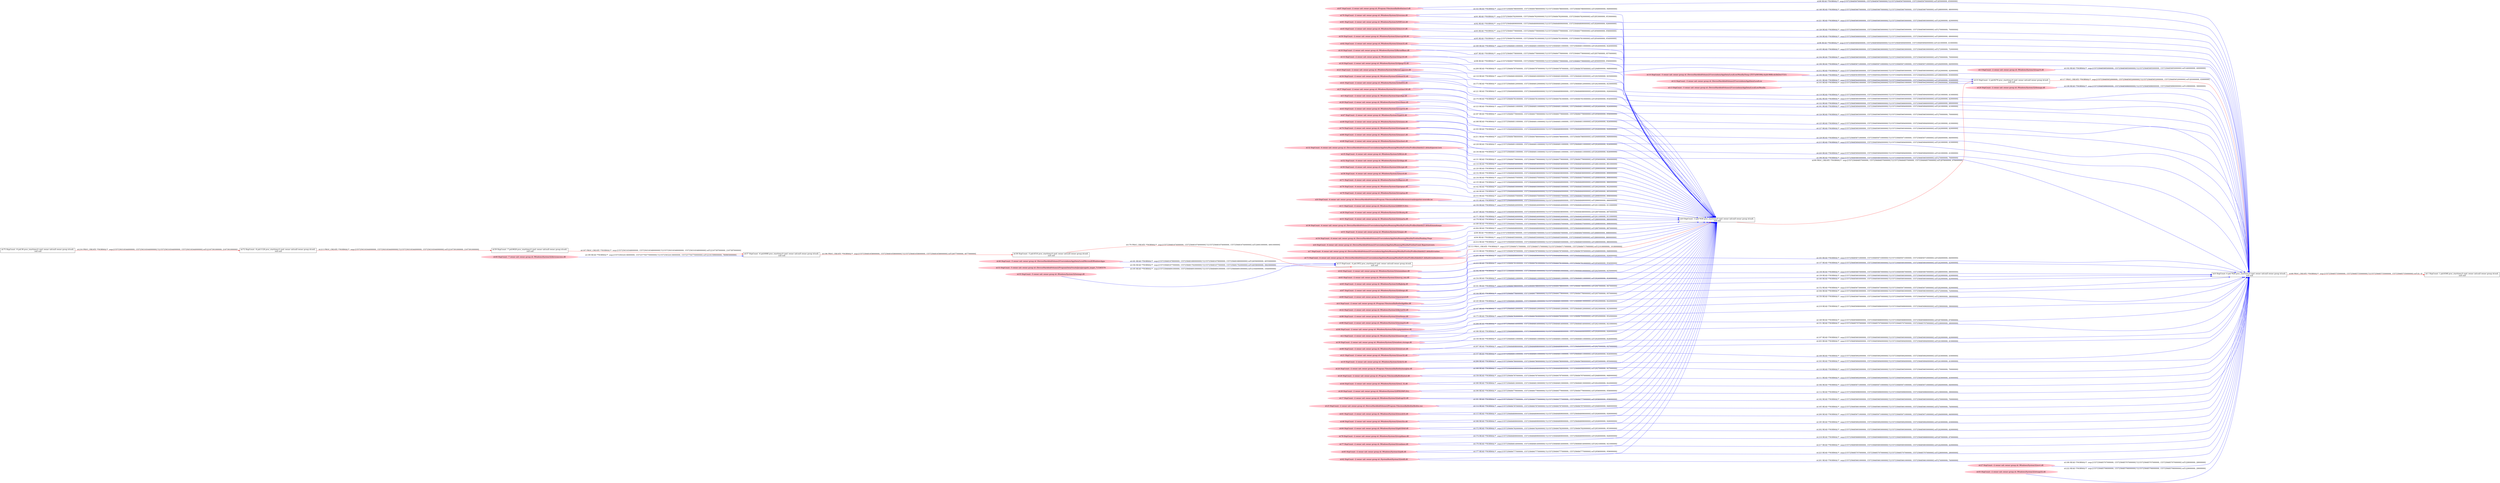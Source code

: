 digraph  {
rankdir=LR
"0"[color=black,label="id:0 HopCount: 0 pid:7828 proc_starttime:0 cmd: owner uid:null owner group id:null,\n null null", shape=box,style=solid];
"1"[color=black,label="id:1 HopCount: 1 pid:6368 proc_starttime:0 cmd: owner uid:null owner group id:null,\n null null", shape=box,style=solid];
"0" -> "1" [id=88,__obj="PROC_CREATE"color=red,label="id:88 PROC_CREATE **NORMAL**  seqs:[1557258485735000000, 1557258485735000000] T:[1557258485735000000, 1557258485735000000] relT:[0, 0]",style=solid];
"87"[color=pink,label="id:87 HopCount: -2 owner uid: owner group id: /Program Files/mozilla/firefox/nss3.dll ", shape=oval,style=filled];
"87" -> "0" [id=89,__obj="READ"color=blue,label="id:89 READ **NORMAL**  seqs:[1557258485670000000, 1557258485670000000] T:[1557258485670000000, 1557258485670000000] relT:[65000000, 65000000]",style=solid];
"6"[color=pink,label="id:6 HopCount: -4 owner uid: owner group id: /Device/HarddiskVolume2/Users/admin/AppData/Roaming/Mozilla/Firefox/Crash Reports/events ", shape=oval,style=filled];
"9"[color=black,label="id:9 HopCount: -3 pid:7836 proc_starttime:0 cmd: owner uid:null owner group id:null,\n null null", shape=box,style=solid];
"6" -> "9" [id=90,__obj="READ"color=blue,label="id:90 READ **NORMAL**  seqs:[1557258484847000000, 1557258484847000000] T:[1557258484847000000, 1557258484847000000] relT:[888000000, 888000000]",style=solid];
"70"[color=pink,label="id:70 HopCount: -2 owner uid: owner group id: /Windows/System32/version.dll ", shape=oval,style=filled];
"70" -> "9" [id=91,__obj="READ"color=blue,label="id:91 READ **NORMAL**  seqs:[1557258484782000000, 1557258484782000000] T:[1557258484782000000, 1557258484782000000] relT:[953000000, 953000000]",style=solid];
"81"[color=pink,label="id:81 HopCount: -2 owner uid: owner group id: /Windows/System32/SHCore.dll ", shape=oval,style=filled];
"81" -> "9" [id=92,__obj="READ"color=blue,label="id:92 READ **NORMAL**  seqs:[1557258484809000000, 1557258484809000000] T:[1557258484809000000, 1557258484809000000] relT:[926000000, 926000000]",style=solid];
"45"[color=pink,label="id:45 HopCount: -2 owner uid: owner group id: /Windows/System32/msvcrt.dll ", shape=oval,style=filled];
"45" -> "9" [id=93,__obj="READ"color=blue,label="id:93 READ **NORMAL**  seqs:[1557258484779000000, 1557258484779000000] T:[1557258484779000000, 1557258484779000000] relT:[956000000, 956000000]",style=solid];
"7"[color=pink,label="id:7 HopCount: -4 owner uid: owner group id: /Device/HarddiskVolume2/Users/admin/AppData/Roaming/Mozilla/Firefox/Profiles/lxkehh21.default/crashes ", shape=oval,style=filled];
"7" -> "9" [id=94,__obj="READ"color=blue,label="id:94 READ **NORMAL**  seqs:[1557258484855000000, 1557258484855000000] T:[1557258484855000000, 1557258484855000000] relT:[880000000, 880000000]",style=solid];
"50"[color=pink,label="id:50 HopCount: -2 owner uid: owner group id: /Windows/System32/msvcp140.dll ", shape=oval,style=filled];
"50" -> "9" [id=95,__obj="READ"color=blue,label="id:95 READ **NORMAL**  seqs:[1557258484781000000, 1557258484781000000] T:[1557258484781000000, 1557258484781000000] relT:[954000000, 954000000]",style=solid];
"82"[color=pink,label="id:82 HopCount: -2 owner uid: owner group id: /Windows/System32/imm32.dll ", shape=oval,style=filled];
"82" -> "0" [id=96,__obj="READ"color=blue,label="id:96 READ **NORMAL**  seqs:[1557258485694000000, 1557258485694000000] T:[1557258485694000000, 1557258485694000000] relT:[41000000, 41000000]",style=solid];
"16"[color=pink,label="id:16 HopCount: -2 owner uid: owner group id: /Windows/System32/KernelBase.dll ", shape=oval,style=filled];
"16" -> "9" [id=97,__obj="READ"color=blue,label="id:97 READ **NORMAL**  seqs:[1557258484778000000, 1557258484778000000] T:[1557258484778000000, 1557258484778000000] relT:[957000000, 957000000]",style=solid];
"14"[color=pink,label="id:14 HopCount: -2 owner uid: owner group id: /Windows/System32/rpcrt4.dll ", shape=oval,style=filled];
"14" -> "9" [id=98,__obj="READ"color=blue,label="id:98 READ **NORMAL**  seqs:[1557258484779000000, 1557258484779000000] T:[1557258484779000000, 1557258484779000000] relT:[956000000, 956000000]",style=solid];
"33"[color=black,label="id:33 HopCount: -2 pid:8276 proc_starttime:0 cmd: owner uid:null owner group id:null,\n null null", shape=box,style=solid];
"9" -> "33" [id=99,__obj="PROC_CREATE"color=red,label="id:99 PROC_CREATE **NORMAL**  seqs:[1557258484857000000, 1557258484857000000] T:[1557258484857000000, 1557258484857000000] relT:[878000000, 878000000]",style=solid];
"10"[color=pink,label="id:10 HopCount: -3 owner uid: owner group id: /Device/HarddiskVolume2/Users/admin/AppData/LocalLow/Mozilla/Temp-{f557a09f-096a-4ad4-968b-eb3bf24c5725} ", shape=oval,style=filled];
"10" -> "33" [id=100,__obj="READ"color=blue,label="id:100 READ **NORMAL**  seqs:[1557258485639000000, 1557258485642000000] T:[1557258485639000000, 1557258485642000000] relT:[96000000, 93000000]",style=solid];
"12"[color=pink,label="id:12 HopCount: -3 owner uid: owner group id: /Device/HarddiskVolume2/Users/admin/AppData/LocalLow ", shape=oval,style=filled];
"12" -> "33" [id=101,__obj="READ"color=blue,label="id:101 READ **NORMAL**  seqs:[1557258485640000000, 1557258485642000000] T:[1557258485640000000, 1557258485642000000] relT:[95000000, 93000000]",style=solid];
"3"[color=pink,label="id:3 HopCount: -2 owner uid: owner group id: /Windows/System32/usp10.dll ", shape=oval,style=filled];
"3" -> "0" [id=102,__obj="READ"color=blue,label="id:102 READ **NORMAL**  seqs:[1557258485695000000, 1557258485695000000] T:[1557258485695000000, 1557258485695000000] relT:[40000000, 40000000]",style=solid];
"13"[color=pink,label="id:13 HopCount: -3 owner uid: owner group id: /Device/HarddiskVolume2/Users/admin/AppData/LocalLow/Mozilla ", shape=oval,style=filled];
"13" -> "33" [id=103,__obj="READ"color=blue,label="id:103 READ **NORMAL**  seqs:[1557258485641000000, 1557258485642000000] T:[1557258485641000000, 1557258485642000000] relT:[94000000, 93000000]",style=solid];
"14" -> "0" [id=104,__obj="READ"color=blue,label="id:104 READ **NORMAL**  seqs:[1557258485665000000, 1557258485665000000] T:[1557258485665000000, 1557258485665000000] relT:[70000000, 70000000]",style=solid];
"16" -> "0" [id=105,__obj="READ"color=blue,label="id:105 READ **NORMAL**  seqs:[1557258485663000000, 1557258485663000000] T:[1557258485663000000, 1557258485663000000] relT:[72000000, 72000000]",style=solid];
"18"[color=pink,label="id:18 HopCount: -2 owner uid: owner group id: /Windows/System32/cfgmgr32.dll ", shape=oval,style=filled];
"18" -> "0" [id=106,__obj="READ"color=blue,label="id:106 READ **NORMAL**  seqs:[1557258485671000000, 1557258485671000000] T:[1557258485671000000, 1557258485671000000] relT:[64000000, 64000000]",style=solid];
"39"[color=pink,label="id:39 HopCount: -2 owner uid: owner group id: /Windows/System32/windows.storage.dll ", shape=oval,style=filled];
"39" -> "0" [id=107,__obj="READ"color=blue,label="id:107 READ **NORMAL**  seqs:[1557258485693000000, 1557258485693000000] T:[1557258485693000000, 1557258485693000000] relT:[42000000, 42000000]",style=solid];
"20"[color=pink,label="id:20 HopCount: -2 owner uid: owner group id: /Windows/System32/dwmapi.dll ", shape=oval,style=filled];
"20" -> "0" [id=108,__obj="READ"color=blue,label="id:108 READ **NORMAL**  seqs:[1557258485696000000, 1557258485696000000] T:[1557258485696000000, 1557258485696000000] relT:[39000000, 39000000]",style=solid];
"21"[color=pink,label="id:21 HopCount: -2 owner uid: owner group id: /Windows/System32/user32.dll ", shape=oval,style=filled];
"21" -> "0" [id=109,__obj="READ"color=blue,label="id:109 READ **NORMAL**  seqs:[1557258485692000000, 1557258485692000000] T:[1557258485692000000, 1557258485692000000] relT:[43000000, 43000000]",style=solid];
"24"[color=pink,label="id:24 HopCount: -2 owner uid: owner group id: /Program Files/mozilla/firefox/mozglue.dll ", shape=oval,style=filled];
"24" -> "0" [id=110,__obj="READ"color=blue,label="id:110 READ **NORMAL**  seqs:[1557258485665000000, 1557258485665000000] T:[1557258485665000000, 1557258485665000000] relT:[70000000, 70000000]",style=solid];
"26"[color=pink,label="id:26 HopCount: -2 owner uid: owner group id: /Program Files/mozilla/firefox/xul.dll ", shape=oval,style=filled];
"26" -> "0" [id=111,__obj="READ"color=blue,label="id:111 READ **NORMAL**  seqs:[1557258485692000000, 1557258485692000000] T:[1557258485692000000, 1557258485692000000] relT:[43000000, 43000000]",style=solid];
"28"[color=pink,label="id:28 HopCount: -2 owner uid: owner group id: /Windows/System32/IPHLPAPI.DLL ", shape=oval,style=filled];
"28" -> "0" [id=112,__obj="READ"color=blue,label="id:112 READ **NORMAL**  seqs:[1557258485696000000, 1557258485696000000] T:[1557258485696000000, 1557258485696000000] relT:[39000000, 39000000]",style=solid];
"15"[color=black,label="id:15 HopCount: -4 pid:3952 proc_starttime:0 cmd: owner uid:null owner group id:null,\n null null", shape=box,style=solid];
"15" -> "9" [id=113,__obj="PROC_CREATE"color=red,label="id:113 PROC_CREATE **NORMAL**  seqs:[1557258484717000000, 1557258484717000000] T:[1557258484717000000, 1557258484717000000] relT:[1018000000, 1018000000]",style=solid];
"61"[color=pink,label="id:61 HopCount: -2 owner uid: owner group id: /Windows/System32/wsock32.dll ", shape=oval,style=filled];
"61" -> "9" [id=114,__obj="READ"color=blue,label="id:114 READ **NORMAL**  seqs:[1557258484787000000, 1557258484787000000] T:[1557258484787000000, 1557258484787000000] relT:[948000000, 948000000]",style=solid];
"46"[color=pink,label="id:46 HopCount: -2 owner uid: owner group id: /Windows/System32/win32u.dll ", shape=oval,style=filled];
"46" -> "9" [id=115,__obj="READ"color=blue,label="id:115 READ **NORMAL**  seqs:[1557258484809000000, 1557258484809000000] T:[1557258484809000000, 1557258484809000000] relT:[926000000, 926000000]",style=solid];
"32"[color=pink,label="id:32 HopCount: -4 owner uid: owner group id: /Device/HarddiskVolume2/Users/admin/AppData/Roaming/Mozilla/Firefox/Profiles/lxkehh21.default/parent.lock ", shape=oval,style=filled];
"32" -> "9" [id=116,__obj="READ"color=blue,label="id:116 READ **NORMAL**  seqs:[1557258484854000000, 1557258484854000000] T:[1557258484854000000, 1557258484854000000] relT:[881000000, 881000000]",style=solid];
"33" -> "0" [id=117,__obj="PROC_CREATE"color=red,label="id:117 PROC_CREATE **NORMAL**  seqs:[1557258485652000000, 1557258485652000000] T:[1557258485652000000, 1557258485652000000] relT:[83000000, 83000000]",style=solid];
"23"[color=pink,label="id:23 HopCount: -2 owner uid: owner group id: /Windows/System32/kernel.appcore.dll ", shape=oval,style=filled];
"23" -> "9" [id=118,__obj="READ"color=blue,label="id:118 READ **NORMAL**  seqs:[1557258484810000000, 1557258484810000000] T:[1557258484810000000, 1557258484810000000] relT:[925000000, 925000000]",style=solid];
"34"[color=pink,label="id:34 HopCount: -2 owner uid: owner group id: /Windows/System32/oleaut32.dll ", shape=oval,style=filled];
"34" -> "0" [id=119,__obj="READ"color=blue,label="id:119 READ **NORMAL**  seqs:[1557258485694000000, 1557258485694000000] T:[1557258485694000000, 1557258485694000000] relT:[41000000, 41000000]",style=solid];
"35"[color=pink,label="id:35 HopCount: -4 owner uid: owner group id: /Windows/System32/fltLib.dll ", shape=oval,style=filled];
"35" -> "9" [id=120,__obj="READ"color=blue,label="id:120 READ **NORMAL**  seqs:[1557258484836000000, 1557258484836000000] T:[1557258484836000000, 1557258484836000000] relT:[899000000, 899000000]",style=solid];
"41"[color=pink,label="id:41 HopCount: -2 owner uid: owner group id: /Windows/System32/shell32.dll ", shape=oval,style=filled];
"41" -> "9" [id=121,__obj="READ"color=blue,label="id:121 READ **NORMAL**  seqs:[1557258484809000000, 1557258484809000000] T:[1557258484809000000, 1557258484809000000] relT:[926000000, 926000000]",style=solid];
"37"[color=pink,label="id:37 HopCount: -2 owner uid: owner group id: /Windows/System32/vcruntime140.dll ", shape=oval,style=filled];
"37" -> "0" [id=122,__obj="READ"color=blue,label="id:122 READ **NORMAL**  seqs:[1557258485666000000, 1557258485666000000] T:[1557258485666000000, 1557258485666000000] relT:[69000000, 69000000]",style=solid];
"5"[color=pink,label="id:5 HopCount: -2 owner uid: owner group id: /Windows/System32/profapi.dll ", shape=oval,style=filled];
"5" -> "9" [id=123,__obj="READ"color=blue,label="id:123 READ **NORMAL**  seqs:[1557258484811000000, 1557258484811000000] T:[1557258484811000000, 1557258484811000000] relT:[924000000, 924000000]",style=solid];
"29"[color=pink,label="id:29 HopCount: -2 owner uid: owner group id: /Windows/System32/ucrtbase.dll ", shape=oval,style=filled];
"29" -> "0" [id=124,__obj="READ"color=blue,label="id:124 READ **NORMAL**  seqs:[1557258485665000000, 1557258485665000000] T:[1557258485665000000, 1557258485665000000] relT:[70000000, 70000000]",style=solid];
"43"[color=pink,label="id:43 HopCount: -2 owner uid: owner group id: /Windows/System32/crypt32.dll ", shape=oval,style=filled];
"43" -> "0" [id=125,__obj="READ"color=blue,label="id:125 READ **NORMAL**  seqs:[1557258485694000000, 1557258485694000000] T:[1557258485694000000, 1557258485694000000] relT:[41000000, 41000000]",style=solid];
"45" -> "0" [id=126,__obj="READ"color=blue,label="id:126 READ **NORMAL**  seqs:[1557258485665000000, 1557258485665000000] T:[1557258485665000000, 1557258485665000000] relT:[70000000, 70000000]",style=solid];
"47"[color=pink,label="id:47 HopCount: -2 owner uid: owner group id: /Windows/System32/gdi32.dll ", shape=oval,style=filled];
"47" -> "0" [id=127,__obj="READ"color=blue,label="id:127 READ **NORMAL**  seqs:[1557258485693000000, 1557258485693000000] T:[1557258485693000000, 1557258485693000000] relT:[42000000, 42000000]",style=solid];
"49"[color=pink,label="id:49 HopCount: -2 owner uid: owner group id: /Windows/System32/winmm.dll ", shape=oval,style=filled];
"49" -> "0" [id=128,__obj="READ"color=blue,label="id:128 READ **NORMAL**  seqs:[1557258485671000000, 1557258485671000000] T:[1557258485671000000, 1557258485671000000] relT:[64000000, 64000000]",style=solid];
"74"[color=pink,label="id:74 HopCount: -2 owner uid: owner group id: /Windows/System32/setupapi.dll ", shape=oval,style=filled];
"74" -> "9" [id=129,__obj="READ"color=blue,label="id:129 READ **NORMAL**  seqs:[1557258484811000000, 1557258484811000000] T:[1557258484811000000, 1557258484811000000] relT:[924000000, 924000000]",style=solid];
"80"[color=pink,label="id:80 HopCount: -2 owner uid: owner group id: /Windows/System32/msasn1.dll ", shape=oval,style=filled];
"80" -> "9" [id=130,__obj="READ"color=blue,label="id:130 READ **NORMAL**  seqs:[1557258484811000000, 1557258484811000000] T:[1557258484811000000, 1557258484811000000] relT:[924000000, 924000000]",style=solid];
"48"[color=pink,label="id:48 HopCount: -2 owner uid: owner group id: /Windows/System32/sechost.dll ", shape=oval,style=filled];
"48" -> "9" [id=131,__obj="READ"color=blue,label="id:131 READ **NORMAL**  seqs:[1557258484779000000, 1557258484779000000] T:[1557258484779000000, 1557258484779000000] relT:[956000000, 956000000]",style=solid];
"52"[color=pink,label="id:52 HopCount: -4 owner uid: owner group id: /Windows/System32/cldapi.dll ", shape=oval,style=filled];
"52" -> "9" [id=132,__obj="READ"color=blue,label="id:132 READ **NORMAL**  seqs:[1557258484836000000, 1557258484836000000] T:[1557258484836000000, 1557258484836000000] relT:[899000000, 899000000]",style=solid];
"42"[color=pink,label="id:42 HopCount: -2 owner uid: owner group id: /Windows/System32/winmmbase.dll ", shape=oval,style=filled];
"42" -> "9" [id=133,__obj="READ"color=blue,label="id:133 READ **NORMAL**  seqs:[1557258484787000000, 1557258484787000000] T:[1557258484787000000, 1557258484787000000] relT:[948000000, 948000000]",style=solid];
"56"[color=pink,label="id:56 HopCount: -4 owner uid: owner group id: /Windows/System32/bcrypt.dll ", shape=oval,style=filled];
"56" -> "9" [id=134,__obj="READ"color=blue,label="id:134 READ **NORMAL**  seqs:[1557258484837000000, 1557258484837000000] T:[1557258484837000000, 1557258484837000000] relT:[898000000, 898000000]",style=solid];
"58"[color=pink,label="id:58 HopCount: -4 owner uid: owner group id: /Windows/System32/msctf.dll ", shape=oval,style=filled];
"58" -> "9" [id=135,__obj="READ"color=blue,label="id:135 READ **NORMAL**  seqs:[1557258484849000000, 1557258484849000000] T:[1557258484849000000, 1557258484849000000] relT:[886000000, 886000000]",style=solid];
"50" -> "0" [id=136,__obj="READ"color=blue,label="id:136 READ **NORMAL**  seqs:[1557258485666000000, 1557258485666000000] T:[1557258485666000000, 1557258485666000000] relT:[69000000, 69000000]",style=solid];
"63"[color=pink,label="id:63 HopCount: -2 owner uid: owner group id: /Windows/System32/msvcp_win.dll ", shape=oval,style=filled];
"63" -> "0" [id=137,__obj="READ"color=blue,label="id:137 READ **NORMAL**  seqs:[1557258485693000000, 1557258485693000000] T:[1557258485693000000, 1557258485693000000] relT:[42000000, 42000000]",style=solid];
"65"[color=pink,label="id:65 HopCount: -2 owner uid: owner group id: /Windows/System32/dbghelp.dll ", shape=oval,style=filled];
"65" -> "0" [id=138,__obj="READ"color=blue,label="id:138 READ **NORMAL**  seqs:[1557258485667000000, 1557258485667000000] T:[1557258485667000000, 1557258485667000000] relT:[68000000, 68000000]",style=solid];
"67"[color=pink,label="id:67 HopCount: -2 owner uid: owner group id: /Windows/System32/shlwapi.dll ", shape=oval,style=filled];
"67" -> "0" [id=139,__obj="READ"color=blue,label="id:139 READ **NORMAL**  seqs:[1557258485693000000, 1557258485693000000] T:[1557258485693000000, 1557258485693000000] relT:[42000000, 42000000]",style=solid];
"69"[color=pink,label="id:69 HopCount: -2 owner uid: owner group id: /Windows/System32/powrprof.dll ", shape=oval,style=filled];
"69" -> "0" [id=140,__obj="READ"color=blue,label="id:140 READ **NORMAL**  seqs:[1557258485693000000, 1557258485693000000] T:[1557258485693000000, 1557258485693000000] relT:[42000000, 42000000]",style=solid];
"4"[color=pink,label="id:4 HopCount: -2 owner uid: owner group id: /Program Files/mozilla/firefox/lgpllibs.dll ", shape=oval,style=filled];
"4" -> "9" [id=141,__obj="READ"color=blue,label="id:141 READ **NORMAL**  seqs:[1557258484788000000, 1557258484788000000] T:[1557258484788000000, 1557258484788000000] relT:[947000000, 947000000]",style=solid];
"71"[color=pink,label="id:71 HopCount: -4 owner uid: owner group id: /Windows/System32/dbgcore.dll ", shape=oval,style=filled];
"71" -> "9" [id=142,__obj="READ"color=blue,label="id:142 READ **NORMAL**  seqs:[1557258484833000000, 1557258484833000000] T:[1557258484833000000, 1557258484833000000] relT:[902000000, 902000000]",style=solid];
"87" -> "9" [id=143,__obj="READ"color=blue,label="id:143 READ **NORMAL**  seqs:[1557258484786000000, 1557258484786000000] T:[1557258484786000000, 1557258484786000000] relT:[949000000, 949000000]",style=solid];
"22"[color=pink,label="id:22 HopCount: -2 owner uid: owner group id: /Windows/System32/kernel32.dll ", shape=oval,style=filled];
"22" -> "9" [id=144,__obj="READ"color=blue,label="id:144 READ **NORMAL**  seqs:[1557258484778000000, 1557258484778000000] T:[1557258484778000000, 1557258484778000000] relT:[957000000, 957000000]",style=solid];
"86"[color=pink,label="id:86 HopCount: -2 owner uid: owner group id: /Windows/System32/uxtheme.dll ", shape=oval,style=filled];
"86" -> "9" [id=145,__obj="READ"color=blue,label="id:145 READ **NORMAL**  seqs:[1557258484813000000, 1557258484813000000] T:[1557258484813000000, 1557258484813000000] relT:[922000000, 922000000]",style=solid];
"76"[color=pink,label="id:76 HopCount: -4 owner uid: owner group id: /Windows/System32/propsys.dll ", shape=oval,style=filled];
"76" -> "9" [id=146,__obj="READ"color=blue,label="id:146 READ **NORMAL**  seqs:[1557258484840000000, 1557258484840000000] T:[1557258484840000000, 1557258484840000000] relT:[895000000, 895000000]",style=solid];
"68"[color=pink,label="id:68 HopCount: -2 owner uid: owner group id: /Windows/System32/msimg32.dll ", shape=oval,style=filled];
"68" -> "9" [id=147,__obj="READ"color=blue,label="id:147 READ **NORMAL**  seqs:[1557258484812000000, 1557258484812000000] T:[1557258484812000000, 1557258484812000000] relT:[923000000, 923000000]",style=solid];
"70" -> "0" [id=148,__obj="READ"color=blue,label="id:148 READ **NORMAL**  seqs:[1557258485667000000, 1557258485667000000] T:[1557258485667000000, 1557258485667000000] relT:[68000000, 68000000]",style=solid];
"84"[color=pink,label="id:84 HopCount: -2 owner uid: owner group id: /Windows/System32/bcryptprimitives.dll ", shape=oval,style=filled];
"84" -> "0" [id=149,__obj="READ"color=blue,label="id:149 READ **NORMAL**  seqs:[1557258485668000000, 1557258485668000000] T:[1557258485668000000, 1557258485668000000] relT:[67000000, 67000000]",style=solid];
"86" -> "0" [id=150,__obj="READ"color=blue,label="id:150 READ **NORMAL**  seqs:[1557258485697000000, 1557258485697000000] T:[1557258485697000000, 1557258485697000000] relT:[38000000, 38000000]",style=solid];
"2"[color=pink,label="id:2 HopCount: -2 owner uid: owner group id: /Windows/System32/userenv.dll ", shape=oval,style=filled];
"2" -> "0" [id=151,__obj="READ"color=blue,label="id:151 READ **NORMAL**  seqs:[1557258485707000000, 1557258485707000000] T:[1557258485707000000, 1557258485707000000] relT:[28000000, 28000000]",style=solid];
"4" -> "0" [id=152,__obj="READ"color=blue,label="id:152 READ **NORMAL**  seqs:[1557258485673000000, 1557258485673000000] T:[1557258485673000000, 1557258485673000000] relT:[62000000, 62000000]",style=solid];
"79"[color=pink,label="id:79 HopCount: -4 owner uid: owner group id: /Windows/System32/cryptsp.dll ", shape=oval,style=filled];
"79" -> "9" [id=153,__obj="READ"color=blue,label="id:153 READ **NORMAL**  seqs:[1557258484837000000, 1557258484837000000] T:[1557258484837000000, 1557258484837000000] relT:[898000000, 898000000]",style=solid];
"69" -> "9" [id=154,__obj="READ"color=blue,label="id:154 READ **NORMAL**  seqs:[1557258484811000000, 1557258484811000000] T:[1557258484811000000, 1557258484811000000] relT:[924000000, 924000000]",style=solid];
"8"[color=pink,label="id:8 HopCount: -4 owner uid: owner group id: /Device/HarddiskVolume2/Program Files/mozilla/firefox/browser/crashreporter-override.ini ", shape=oval,style=filled];
"8" -> "9" [id=155,__obj="READ"color=blue,label="id:155 READ **NORMAL**  seqs:[1557258484849000000, 1557258484849000000] T:[1557258484849000000, 1557258484849000000] relT:[886000000, 886000000]",style=solid];
"66"[color=pink,label="id:66 HopCount: -2 owner uid: owner group id: /Windows/System32/wintrust.dll ", shape=oval,style=filled];
"66" -> "9" [id=156,__obj="READ"color=blue,label="id:156 READ **NORMAL**  seqs:[1557258484811000000, 1557258484811000000] T:[1557258484811000000, 1557258484811000000] relT:[924000000, 924000000]",style=solid];
"19"[color=pink,label="id:19 HopCount: -2 owner uid: owner group id: /Windows/System32/ole32.dll ", shape=oval,style=filled];
"19" -> "9" [id=157,__obj="READ"color=blue,label="id:157 READ **NORMAL**  seqs:[1557258484811000000, 1557258484811000000] T:[1557258484811000000, 1557258484811000000] relT:[924000000, 924000000]",style=solid];
"44"[color=pink,label="id:44 HopCount: -2 owner uid: owner group id: /Windows/System32/ws2_32.dll ", shape=oval,style=filled];
"44" -> "9" [id=158,__obj="READ"color=blue,label="id:158 READ **NORMAL**  seqs:[1557258484787000000, 1557258484787000000] T:[1557258484787000000, 1557258484787000000] relT:[948000000, 948000000]",style=solid];
"11"[color=pink,label="id:11 HopCount: -4 owner uid: owner group id: /Windows/System32/KBDUS.DLL ", shape=oval,style=filled];
"11" -> "9" [id=159,__obj="READ"color=blue,label="id:159 READ **NORMAL**  seqs:[1557258484824000000, 1557258484824000000] T:[1557258484824000000, 1557258484824000000] relT:[911000000, 911000000]",style=solid];
"28" -> "9" [id=160,__obj="READ"color=blue,label="id:160 READ **NORMAL**  seqs:[1557258484813000000, 1557258484813000000] T:[1557258484813000000, 1557258484813000000] relT:[922000000, 922000000]",style=solid];
"5" -> "0" [id=161,__obj="READ"color=blue,label="id:161 READ **NORMAL**  seqs:[1557258485694000000, 1557258485694000000] T:[1557258485694000000, 1557258485694000000] relT:[41000000, 41000000]",style=solid];
"17"[color=pink,label="id:17 HopCount: -2 owner uid: owner group id: /Windows/System32/advapi32.dll ", shape=oval,style=filled];
"17" -> "0" [id=162,__obj="READ"color=blue,label="id:162 READ **NORMAL**  seqs:[1557258485665000000, 1557258485665000000] T:[1557258485665000000, 1557258485665000000] relT:[70000000, 70000000]",style=solid];
"19" -> "0" [id=163,__obj="READ"color=blue,label="id:163 READ **NORMAL**  seqs:[1557258485694000000, 1557258485694000000] T:[1557258485694000000, 1557258485694000000] relT:[41000000, 41000000]",style=solid];
"22" -> "0" [id=164,__obj="READ"color=blue,label="id:164 READ **NORMAL**  seqs:[1557258485663000000, 1557258485663000000] T:[1557258485663000000, 1557258485663000000] relT:[72000000, 72000000]",style=solid];
"25"[color=pink,label="id:25 HopCount: -2 owner uid: owner group id: /Device/HarddiskVolume2/Program Files/mozilla/firefox/firefox.exe ", shape=oval,style=filled];
"25" -> "0" [id=165,__obj="READ"color=blue,label="id:165 READ **NORMAL**  seqs:[1557258485661000000, 1557258485661000000] T:[1557258485661000000, 1557258485661000000] relT:[74000000, 74000000]",style=solid];
"64"[color=pink,label="id:64 HopCount: -2 owner uid: owner group id: /Windows/System32/gdi32full.dll ", shape=oval,style=filled];
"64" -> "9" [id=166,__obj="READ"color=blue,label="id:166 READ **NORMAL**  seqs:[1557258484809000000, 1557258484809000000] T:[1557258484809000000, 1557258484809000000] relT:[926000000, 926000000]",style=solid];
"30"[color=pink,label="id:30 HopCount: -4 owner uid: owner group id: /Windows/System32/clbcatq.dll ", shape=oval,style=filled];
"30" -> "9" [id=167,__obj="READ"color=blue,label="id:167 READ **NORMAL**  seqs:[1557258484838000000, 1557258484838000000] T:[1557258484838000000, 1557258484838000000] relT:[897000000, 897000000]",style=solid];
"26" -> "9" [id=168,__obj="READ"color=blue,label="id:168 READ **NORMAL**  seqs:[1557258484808000000, 1557258484808000000] T:[1557258484808000000, 1557258484808000000] relT:[927000000, 927000000]",style=solid];
"82" -> "9" [id=169,__obj="READ"color=blue,label="id:169 READ **NORMAL**  seqs:[1557258484811000000, 1557258484811000000] T:[1557258484811000000, 1557258484811000000] relT:[924000000, 924000000]",style=solid];
"37" -> "9" [id=170,__obj="READ"color=blue,label="id:170 READ **NORMAL**  seqs:[1557258484781000000, 1557258484781000000] T:[1557258484781000000, 1557258484781000000] relT:[954000000, 954000000]",style=solid];
"31"[color=pink,label="id:31 HopCount: -4 owner uid: owner group id: /Windows/System32/ntmarta.dll ", shape=oval,style=filled];
"31" -> "9" [id=171,__obj="READ"color=blue,label="id:171 READ **NORMAL**  seqs:[1557258484824000000, 1557258484824000000] T:[1557258484824000000, 1557258484824000000] relT:[911000000, 911000000]",style=solid];
"78"[color=pink,label="id:78 HopCount: -2 owner uid: owner group id: /Windows/System32/cryptbase.dll ", shape=oval,style=filled];
"78" -> "9" [id=172,__obj="READ"color=blue,label="id:172 READ **NORMAL**  seqs:[1557258484782000000, 1557258484782000000] T:[1557258484782000000, 1557258484782000000] relT:[953000000, 953000000]",style=solid];
"34" -> "9" [id=173,__obj="READ"color=blue,label="id:173 READ **NORMAL**  seqs:[1557258484812000000, 1557258484812000000] T:[1557258484812000000, 1557258484812000000] relT:[923000000, 923000000]",style=solid];
"77"[color=pink,label="id:77 HopCount: -2 owner uid: owner group id: /Windows/System32/combase.dll ", shape=oval,style=filled];
"77" -> "9" [id=174,__obj="READ"color=blue,label="id:174 READ **NORMAL**  seqs:[1557258484809000000, 1557258484809000000] T:[1557258484809000000, 1557258484809000000] relT:[926000000, 926000000]",style=solid];
"84" -> "9" [id=175,__obj="READ"color=blue,label="id:175 READ **NORMAL**  seqs:[1557258484783000000, 1557258484783000000] T:[1557258484783000000, 1557258484783000000] relT:[952000000, 952000000]",style=solid];
"85"[color=pink,label="id:85 HopCount: -2 owner uid: owner group id: /Windows/System32/pdh.dll ", shape=oval,style=filled];
"85" -> "9" [id=176,__obj="READ"color=blue,label="id:176 READ **NORMAL**  seqs:[1557258484814000000, 1557258484814000000] T:[1557258484814000000, 1557258484814000000] relT:[921000000, 921000000]",style=solid];
"62"[color=pink,label="id:62 HopCount: -2 owner uid: owner group id: /SystemRoot/System32/ntdll.dll ", shape=oval,style=filled];
"62" -> "9" [id=177,__obj="READ"color=blue,label="id:177 READ **NORMAL**  seqs:[1557258484777000000, 1557258484777000000] T:[1557258484777000000, 1557258484777000000] relT:[958000000, 958000000]",style=solid];
"36"[color=pink,label="id:36 HopCount: -4 owner uid: owner group id: /Device/HarddiskVolume2/Users/admin/AppData/Roaming/Mozilla/Firefox/Profiles/lxkehh21.default/minidumps ", shape=oval,style=filled];
"36" -> "9" [id=178,__obj="READ"color=blue,label="id:178 READ **NORMAL**  seqs:[1557258484855000000, 1557258484855000000] T:[1557258484855000000, 1557258484855000000] relT:[880000000, 880000000]",style=solid];
"38"[color=black,label="id:38 HopCount: -5 pid:4516 proc_starttime:0 cmd: owner uid:null owner group id:null,\n null null", shape=box,style=solid];
"38" -> "15" [id=179,__obj="PROC_CREATE"color=red,label="id:179 PROC_CREATE **NORMAL**  seqs:[1557258481674000000, 1557258481674000000] T:[1557258481674000000, 1557258481674000000] relT:[4061000000, 4061000000]",style=solid];
"27"[color=pink,label="id:27 HopCount: -2 owner uid: owner group id: /Windows/System32/avrt.dll ", shape=oval,style=filled];
"27" -> "0" [id=180,__obj="READ"color=blue,label="id:180 READ **NORMAL**  seqs:[1557258485707000000, 1557258485707000000] T:[1557258485707000000, 1557258485707000000] relT:[28000000, 28000000]",style=solid];
"40"[color=pink,label="id:40 HopCount: -5 owner uid: owner group id: /Device/HarddiskVolume2/Users/admin/AppData/Local/Microsoft/WindowsApps ", shape=oval,style=filled];
"40" -> "15" [id=181,__obj="READ"color=blue,label="id:181 READ **NORMAL**  seqs:[1557258481679000000, 1557258481680000000] T:[1557258481679000000, 1557258481680000000] relT:[4056000000, 4055000000]",style=solid];
"41" -> "0" [id=182,__obj="READ"color=blue,label="id:182 READ **NORMAL**  seqs:[1557258485693000000, 1557258485693000000] T:[1557258485693000000, 1557258485693000000] relT:[42000000, 42000000]",style=solid];
"42" -> "0" [id=183,__obj="READ"color=blue,label="id:183 READ **NORMAL**  seqs:[1557258485671000000, 1557258485671000000] T:[1557258485671000000, 1557258485671000000] relT:[64000000, 64000000]",style=solid];
"44" -> "0" [id=184,__obj="READ"color=blue,label="id:184 READ **NORMAL**  seqs:[1557258485671000000, 1557258485671000000] T:[1557258485671000000, 1557258485671000000] relT:[64000000, 64000000]",style=solid];
"46" -> "0" [id=185,__obj="READ"color=blue,label="id:185 READ **NORMAL**  seqs:[1557258485692000000, 1557258485692000000] T:[1557258485692000000, 1557258485692000000] relT:[43000000, 43000000]",style=solid];
"39" -> "9" [id=186,__obj="READ"color=blue,label="id:186 READ **NORMAL**  seqs:[1557258484809000000, 1557258484809000000] T:[1557258484809000000, 1557258484809000000] relT:[926000000, 926000000]",style=solid];
"29" -> "9" [id=187,__obj="READ"color=blue,label="id:187 READ **NORMAL**  seqs:[1557258484779000000, 1557258484779000000] T:[1557258484779000000, 1557258484779000000] relT:[956000000, 956000000]",style=solid];
"43" -> "9" [id=188,__obj="READ"color=blue,label="id:188 READ **NORMAL**  seqs:[1557258484811000000, 1557258484811000000] T:[1557258484811000000, 1557258484811000000] relT:[924000000, 924000000]",style=solid];
"51"[color=pink,label="id:51 HopCount: -4 owner uid: owner group id: /Windows/System32/aepic.dll ", shape=oval,style=filled];
"51" -> "9" [id=189,__obj="READ"color=blue,label="id:189 READ **NORMAL**  seqs:[1557258484837000000, 1557258484837000000] T:[1557258484837000000, 1557258484837000000] relT:[898000000, 898000000]",style=solid];
"17" -> "9" [id=190,__obj="READ"color=blue,label="id:190 READ **NORMAL**  seqs:[1557258484779000000, 1557258484779000000] T:[1557258484779000000, 1557258484779000000] relT:[956000000, 956000000]",style=solid];
"25" -> "9" [id=191,__obj="READ"color=blue,label="id:191 READ **NORMAL**  seqs:[1557258484777000000, 1557258484777000000] T:[1557258484777000000, 1557258484777000000] relT:[958000000, 958000000]",style=solid];
"67" -> "9" [id=192,__obj="READ"color=blue,label="id:192 READ **NORMAL**  seqs:[1557258484810000000, 1557258484810000000] T:[1557258484810000000, 1557258484810000000] relT:[925000000, 925000000]",style=solid];
"47" -> "9" [id=193,__obj="READ"color=blue,label="id:193 READ **NORMAL**  seqs:[1557258484809000000, 1557258484809000000] T:[1557258484809000000, 1557258484809000000] relT:[926000000, 926000000]",style=solid];
"53"[color=pink,label="id:53 HopCount: -5 owner uid: owner group id: /Device/HarddiskVolume2/ProgramData/Oracle/Java/javapath_target_715365579 ", shape=oval,style=filled];
"53" -> "15" [id=194,__obj="READ"color=blue,label="id:194 READ **NORMAL**  seqs:[1557258481677000000, 1557258481792000000] T:[1557258481677000000, 1557258481792000000] relT:[4058000000, 3943000000]",style=solid];
"55"[color=pink,label="id:55 HopCount: -5 owner uid: owner group id: /Windows/System32/twinapi.dll ", shape=oval,style=filled];
"55" -> "15" [id=195,__obj="READ"color=blue,label="id:195 READ **NORMAL**  seqs:[1557258484691000000, 1557258484691000000] T:[1557258484691000000, 1557258484691000000] relT:[1044000000, 1044000000]",style=solid];
"57"[color=black,label="id:57 HopCount: -6 pid:6088 proc_starttime:0 cmd: owner uid:null owner group id:null,\n null null", shape=box,style=solid];
"57" -> "38" [id=196,__obj="PROC_CREATE"color=red,label="id:196 PROC_CREATE **NORMAL**  seqs:[1557258481658000000, 1557258481658000000] T:[1557258481658000000, 1557258481658000000] relT:[4077000000, 4077000000]",style=solid];
"59"[color=black,label="id:59 HopCount: -7 pid:8628 proc_starttime:0 cmd: owner uid:null owner group id:null,\n null null", shape=box,style=solid];
"59" -> "57" [id=197,__obj="PROC_CREATE"color=red,label="id:197 PROC_CREATE **NORMAL**  seqs:[1557256318348000000, 1557256318348000000] T:[1557256318348000000, 1557256318348000000] relT:[2167387000000, 2167387000000]",style=solid];
"48" -> "0" [id=198,__obj="READ"color=blue,label="id:198 READ **NORMAL**  seqs:[1557258485665000000, 1557258485665000000] T:[1557258485665000000, 1557258485665000000] relT:[70000000, 70000000]",style=solid];
"60"[color=pink,label="id:60 HopCount: -7 owner uid: owner group id: /Windows/System32/deviceaccess.dll ", shape=oval,style=filled];
"60" -> "57" [id=199,__obj="READ"color=blue,label="id:199 READ **NORMAL**  seqs:[1557256324136000000, 1557257704770000000] T:[1557256324136000000, 1557257704770000000] relT:[2161599000000, 780965000000]",style=solid];
"61" -> "0" [id=200,__obj="READ"color=blue,label="id:200 READ **NORMAL**  seqs:[1557258485671000000, 1557258485671000000] T:[1557258485671000000, 1557258485671000000] relT:[64000000, 64000000]",style=solid];
"62" -> "0" [id=201,__obj="READ"color=blue,label="id:201 READ **NORMAL**  seqs:[1557258485661000000, 1557258485661000000] T:[1557258485661000000, 1557258485661000000] relT:[74000000, 74000000]",style=solid];
"64" -> "0" [id=202,__obj="READ"color=blue,label="id:202 READ **NORMAL**  seqs:[1557258485693000000, 1557258485693000000] T:[1557258485693000000, 1557258485693000000] relT:[42000000, 42000000]",style=solid];
"66" -> "0" [id=203,__obj="READ"color=blue,label="id:203 READ **NORMAL**  seqs:[1557258485694000000, 1557258485694000000] T:[1557258485694000000, 1557258485694000000] relT:[41000000, 41000000]",style=solid];
"54"[color=pink,label="id:54 HopCount: -4 owner uid: owner group id: /Device/HarddiskVolume2/Users/admin/AppData/Roaming/Mozilla/Firefox/Pending Pings ", shape=oval,style=filled];
"54" -> "9" [id=204,__obj="READ"color=blue,label="id:204 READ **NORMAL**  seqs:[1557258484848000000, 1557258484848000000] T:[1557258484848000000, 1557258484848000000] relT:[887000000, 887000000]",style=solid];
"63" -> "9" [id=205,__obj="READ"color=blue,label="id:205 READ **NORMAL**  seqs:[1557258484809000000, 1557258484809000000] T:[1557258484809000000, 1557258484809000000] relT:[926000000, 926000000]",style=solid];
"24" -> "9" [id=206,__obj="READ"color=blue,label="id:206 READ **NORMAL**  seqs:[1557258484780000000, 1557258484780000000] T:[1557258484780000000, 1557258484780000000] relT:[955000000, 955000000]",style=solid];
"21" -> "9" [id=207,__obj="READ"color=blue,label="id:207 READ **NORMAL**  seqs:[1557258484808000000, 1557258484808000000] T:[1557258484808000000, 1557258484808000000] relT:[927000000, 927000000]",style=solid];
"2" -> "9" [id=208,__obj="READ"color=blue,label="id:208 READ **NORMAL**  seqs:[1557258484814000000, 1557258484814000000] T:[1557258484814000000, 1557258484814000000] relT:[921000000, 921000000]",style=solid];
"18" -> "9" [id=209,__obj="READ"color=blue,label="id:209 READ **NORMAL**  seqs:[1557258484787000000, 1557258484787000000] T:[1557258484787000000, 1557258484787000000] relT:[948000000, 948000000]",style=solid];
"65" -> "9" [id=210,__obj="READ"color=blue,label="id:210 READ **NORMAL**  seqs:[1557258484781000000, 1557258484781000000] T:[1557258484781000000, 1557258484781000000] relT:[954000000, 954000000]",style=solid];
"49" -> "9" [id=211,__obj="READ"color=blue,label="id:211 READ **NORMAL**  seqs:[1557258484786000000, 1557258484786000000] T:[1557258484786000000, 1557258484786000000] relT:[949000000, 949000000]",style=solid];
"23" -> "0" [id=212,__obj="READ"color=blue,label="id:212 READ **NORMAL**  seqs:[1557258485693000000, 1557258485693000000] T:[1557258485693000000, 1557258485693000000] relT:[42000000, 42000000]",style=solid];
"72"[color=black,label="id:72 HopCount: -8 pid:1128 proc_starttime:0 cmd: owner uid:null owner group id:null,\n null null", shape=box,style=solid];
"72" -> "59" [id=213,__obj="PROC_CREATE"color=red,label="id:213 PROC_CREATE **NORMAL**  seqs:[1557256318344000000, 1557256318344000000] T:[1557256318344000000, 1557256318344000000] relT:[2167391000000, 2167391000000]",style=solid];
"73"[color=pink,label="id:73 HopCount: -4 owner uid: owner group id: /Device/HarddiskVolume2/Users/admin/AppData/Roaming/Mozilla/Firefox/Profiles/lxkehh21.default/crashes/events ", shape=oval,style=filled];
"73" -> "9" [id=214,__obj="READ"color=blue,label="id:214 READ **NORMAL**  seqs:[1557258484855000000, 1557258484855000000] T:[1557258484855000000, 1557258484855000000] relT:[880000000, 880000000]",style=solid];
"74" -> "0" [id=215,__obj="READ"color=blue,label="id:215 READ **NORMAL**  seqs:[1557258485694000000, 1557258485694000000] T:[1557258485694000000, 1557258485694000000] relT:[41000000, 41000000]",style=solid];
"75"[color=black,label="id:75 HopCount: -9 pid:36 proc_starttime:0 cmd: owner uid:null owner group id:null,\n null null", shape=box,style=solid];
"75" -> "72" [id=216,__obj="PROC_CREATE"color=red,label="id:216 PROC_CREATE **NORMAL**  seqs:[1557256318344000000, 1557256318344000000] T:[1557256318344000000, 1557256318344000000] relT:[2167391000000, 2167391000000]",style=solid];
"77" -> "0" [id=217,__obj="READ"color=blue,label="id:217 READ **NORMAL**  seqs:[1557258485693000000, 1557258485693000000] T:[1557258485693000000, 1557258485693000000] relT:[42000000, 42000000]",style=solid];
"78" -> "0" [id=218,__obj="READ"color=blue,label="id:218 READ **NORMAL**  seqs:[1557258485668000000, 1557258485668000000] T:[1557258485668000000, 1557258485668000000] relT:[67000000, 67000000]",style=solid];
"68" -> "0" [id=219,__obj="READ"color=blue,label="id:219 READ **NORMAL**  seqs:[1557258485696000000, 1557258485696000000] T:[1557258485696000000, 1557258485696000000] relT:[39000000, 39000000]",style=solid];
"80" -> "0" [id=220,__obj="READ"color=blue,label="id:220 READ **NORMAL**  seqs:[1557258485694000000, 1557258485694000000] T:[1557258485694000000, 1557258485694000000] relT:[41000000, 41000000]",style=solid];
"81" -> "0" [id=221,__obj="READ"color=blue,label="id:221 READ **NORMAL**  seqs:[1557258485693000000, 1557258485693000000] T:[1557258485693000000, 1557258485693000000] relT:[42000000, 42000000]",style=solid];
"83"[color=pink,label="id:83 HopCount: -2 owner uid: owner group id: /Windows/System32/wtsapi32.dll ", shape=oval,style=filled];
"83" -> "0" [id=222,__obj="READ"color=blue,label="id:222 READ **NORMAL**  seqs:[1557258485706000000, 1557258485706000000] T:[1557258485706000000, 1557258485706000000] relT:[29000000, 29000000]",style=solid];
"85" -> "0" [id=223,__obj="READ"color=blue,label="id:223 READ **NORMAL**  seqs:[1557258485707000000, 1557258485707000000] T:[1557258485707000000, 1557258485707000000] relT:[28000000, 28000000]",style=solid];
}